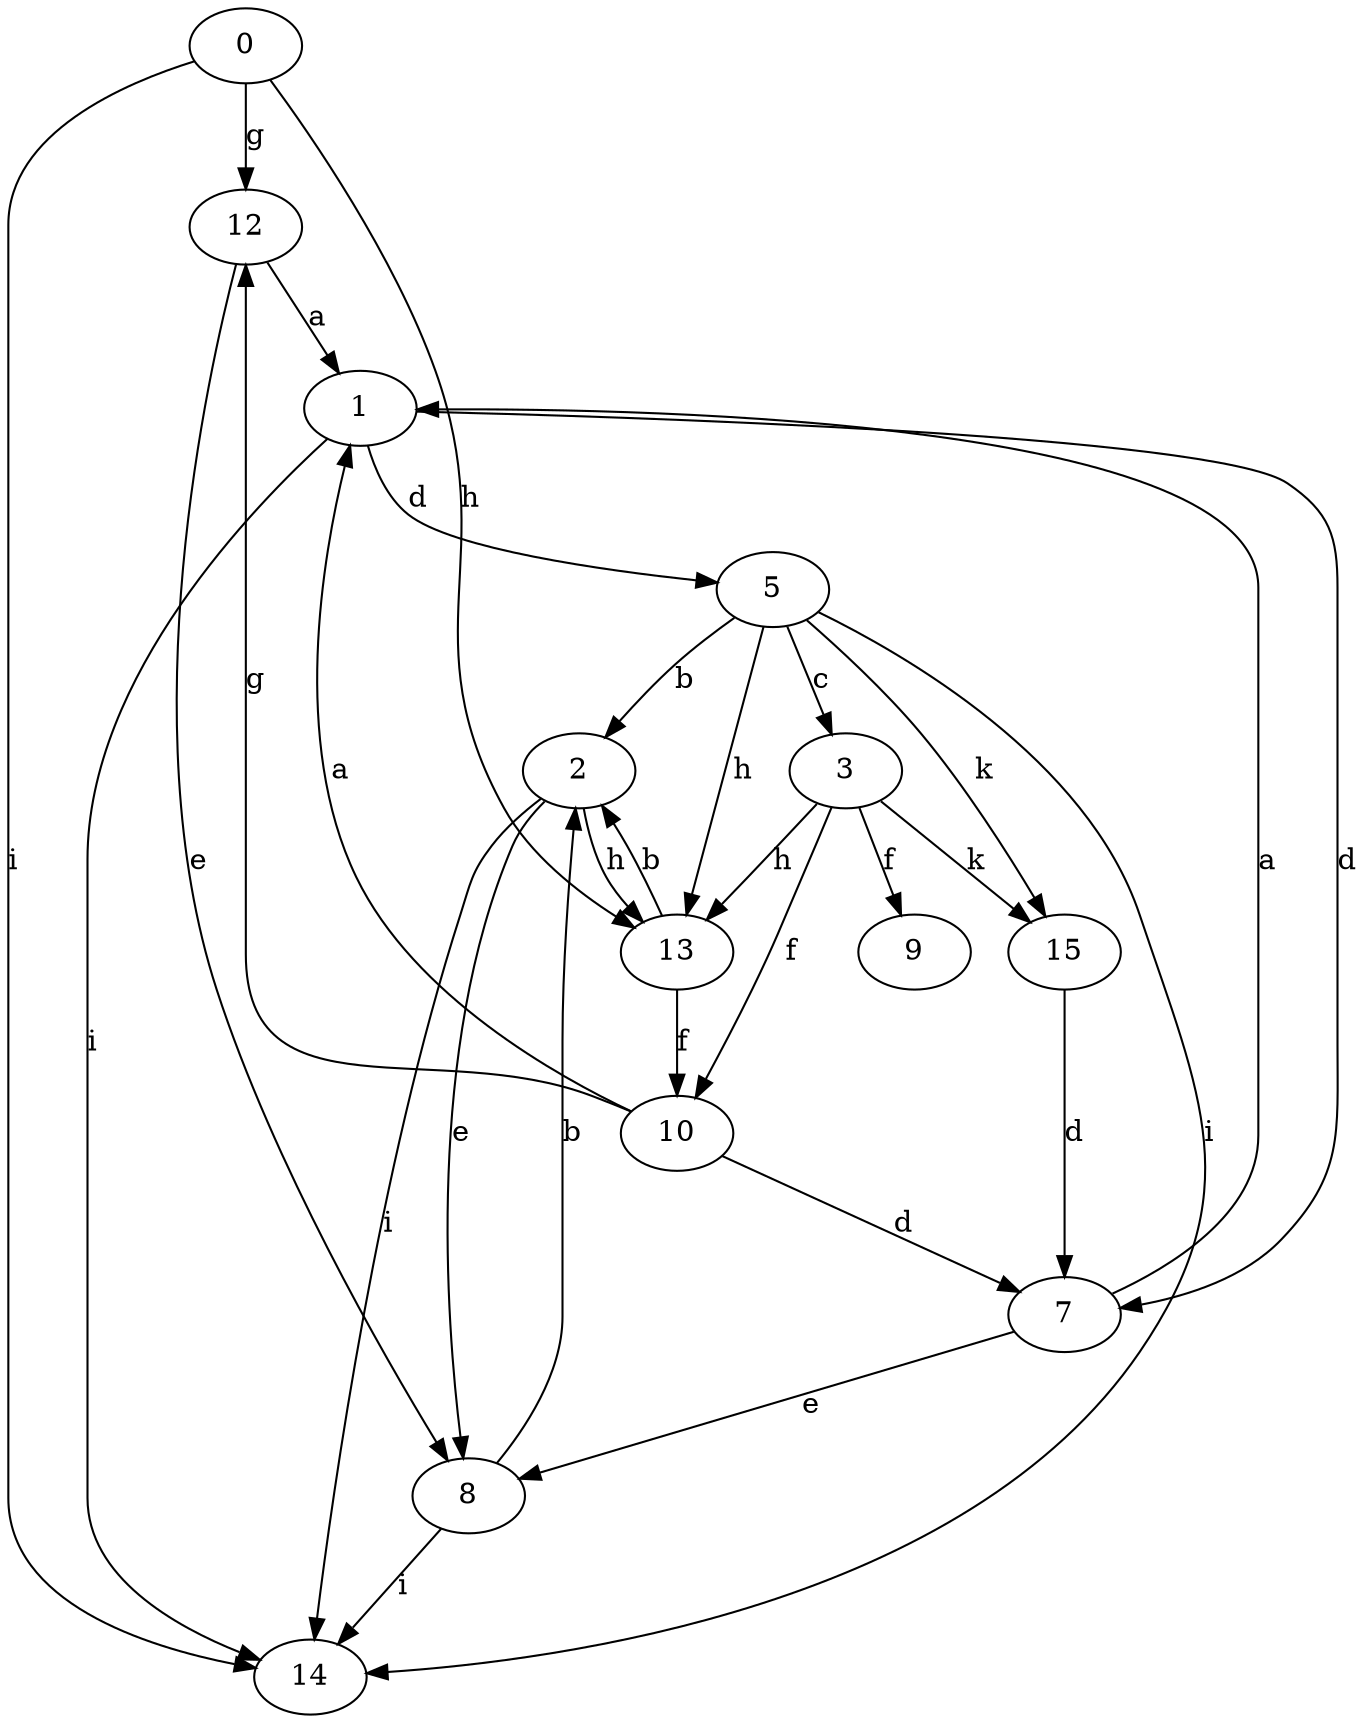 strict digraph  {
0;
1;
2;
3;
5;
7;
8;
9;
10;
12;
13;
14;
15;
0 -> 12  [label=g];
0 -> 13  [label=h];
0 -> 14  [label=i];
1 -> 5  [label=d];
1 -> 7  [label=d];
1 -> 14  [label=i];
2 -> 8  [label=e];
2 -> 13  [label=h];
2 -> 14  [label=i];
3 -> 9  [label=f];
3 -> 10  [label=f];
3 -> 13  [label=h];
3 -> 15  [label=k];
5 -> 2  [label=b];
5 -> 3  [label=c];
5 -> 13  [label=h];
5 -> 14  [label=i];
5 -> 15  [label=k];
7 -> 1  [label=a];
7 -> 8  [label=e];
8 -> 2  [label=b];
8 -> 14  [label=i];
10 -> 1  [label=a];
10 -> 7  [label=d];
10 -> 12  [label=g];
12 -> 1  [label=a];
12 -> 8  [label=e];
13 -> 2  [label=b];
13 -> 10  [label=f];
15 -> 7  [label=d];
}
